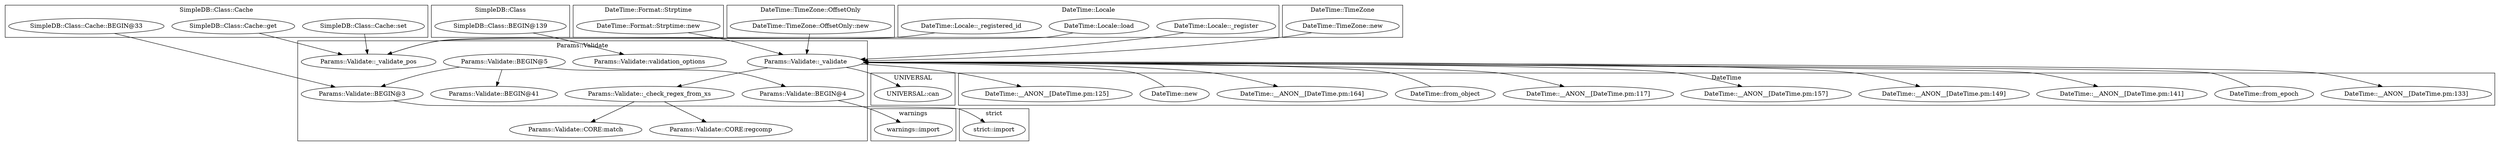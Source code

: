 digraph {
graph [overlap=false]
subgraph cluster_SimpleDB_Class_Cache {
	label="SimpleDB::Class::Cache";
	"SimpleDB::Class::Cache::BEGIN@33";
	"SimpleDB::Class::Cache::get";
	"SimpleDB::Class::Cache::set";
}
subgraph cluster_warnings {
	label="warnings";
	"warnings::import";
}
subgraph cluster_Params_Validate {
	label="Params::Validate";
	"Params::Validate::_check_regex_from_xs";
	"Params::Validate::CORE:match";
	"Params::Validate::_validate";
	"Params::Validate::_validate_pos";
	"Params::Validate::BEGIN@4";
	"Params::Validate::CORE:regcomp";
	"Params::Validate::BEGIN@5";
	"Params::Validate::BEGIN@3";
	"Params::Validate::BEGIN@41";
	"Params::Validate::validation_options";
}
subgraph cluster_UNIVERSAL {
	label="UNIVERSAL";
	"UNIVERSAL::can";
}
subgraph cluster_SimpleDB_Class {
	label="SimpleDB::Class";
	"SimpleDB::Class::BEGIN@139";
}
subgraph cluster_strict {
	label="strict";
	"strict::import";
}
subgraph cluster_DateTime {
	label="DateTime";
	"DateTime::__ANON__[DateTime.pm:133]";
	"DateTime::from_epoch";
	"DateTime::__ANON__[DateTime.pm:141]";
	"DateTime::__ANON__[DateTime.pm:149]";
	"DateTime::__ANON__[DateTime.pm:157]";
	"DateTime::__ANON__[DateTime.pm:117]";
	"DateTime::from_object";
	"DateTime::__ANON__[DateTime.pm:164]";
	"DateTime::new";
	"DateTime::__ANON__[DateTime.pm:125]";
}
subgraph cluster_DateTime_Format_Strptime {
	label="DateTime::Format::Strptime";
	"DateTime::Format::Strptime::new";
}
subgraph cluster_DateTime_TimeZone_OffsetOnly {
	label="DateTime::TimeZone::OffsetOnly";
	"DateTime::TimeZone::OffsetOnly::new";
}
subgraph cluster_DateTime_Locale {
	label="DateTime::Locale";
	"DateTime::Locale::load";
	"DateTime::Locale::_registered_id";
	"DateTime::Locale::_register";
}
subgraph cluster_DateTime_TimeZone {
	label="DateTime::TimeZone";
	"DateTime::TimeZone::new";
}
"Params::Validate::_validate" -> "DateTime::__ANON__[DateTime.pm:149]";
"Params::Validate::_validate" -> "DateTime::__ANON__[DateTime.pm:157]";
"Params::Validate::_check_regex_from_xs" -> "Params::Validate::CORE:regcomp";
"Params::Validate::_validate" -> "DateTime::__ANON__[DateTime.pm:164]";
"Params::Validate::_validate" -> "DateTime::__ANON__[DateTime.pm:141]";
"Params::Validate::_validate" -> "Params::Validate::_check_regex_from_xs";
"Params::Validate::_validate" -> "DateTime::__ANON__[DateTime.pm:117]";
"Params::Validate::_check_regex_from_xs" -> "Params::Validate::CORE:match";
"DateTime::Locale::load" -> "Params::Validate::_validate_pos";
"SimpleDB::Class::Cache::get" -> "Params::Validate::_validate_pos";
"DateTime::Locale::_registered_id" -> "Params::Validate::_validate_pos";
"SimpleDB::Class::Cache::set" -> "Params::Validate::_validate_pos";
"Params::Validate::BEGIN@5" -> "Params::Validate::BEGIN@41";
"Params::Validate::_validate" -> "UNIVERSAL::can";
"SimpleDB::Class::BEGIN@139" -> "Params::Validate::validation_options";
"Params::Validate::BEGIN@5" -> "Params::Validate::BEGIN@4";
"Params::Validate::BEGIN@4" -> "warnings::import";
"Params::Validate::_validate" -> "DateTime::__ANON__[DateTime.pm:125]";
"Params::Validate::_validate" -> "DateTime::__ANON__[DateTime.pm:133]";
"DateTime::TimeZone::OffsetOnly::new" -> "Params::Validate::_validate";
"DateTime::from_object" -> "Params::Validate::_validate";
"DateTime::new" -> "Params::Validate::_validate";
"DateTime::from_epoch" -> "Params::Validate::_validate";
"DateTime::Format::Strptime::new" -> "Params::Validate::_validate";
"DateTime::TimeZone::new" -> "Params::Validate::_validate";
"DateTime::Locale::_register" -> "Params::Validate::_validate";
"SimpleDB::Class::Cache::BEGIN@33" -> "Params::Validate::BEGIN@3";
"Params::Validate::BEGIN@5" -> "Params::Validate::BEGIN@3";
"Params::Validate::BEGIN@3" -> "strict::import";
}

